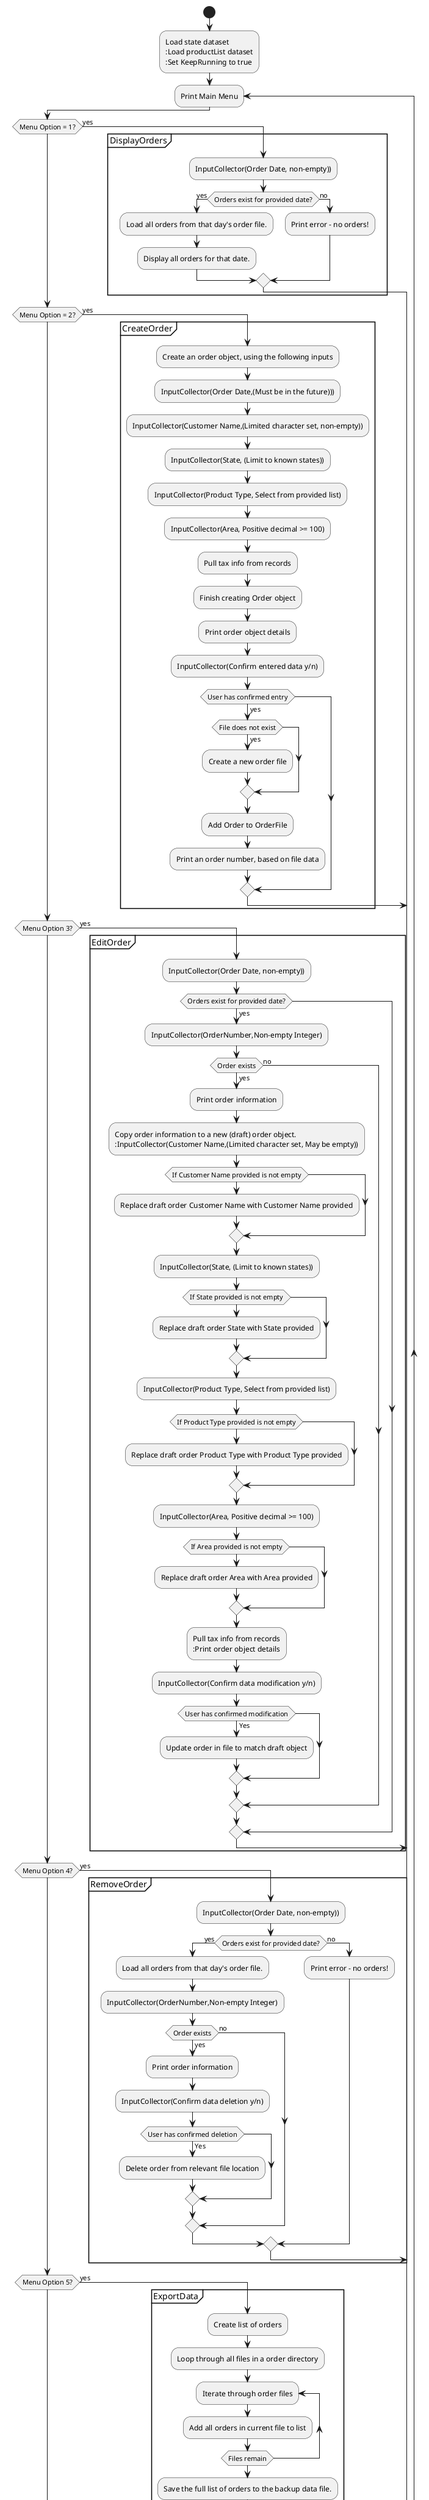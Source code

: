@startuml
start
:Load state dataset
:Load productList dataset
:Set KeepRunning to true;
repeat :Print Main Menu;
!pragma useVerticalIf on
if (Menu Option = 1?) then (yes)
  partition  DisplayOrders {
    :InputCollector(Order Date, non-empty));
    if (Orders exist for provided date?) then (yes)
    :Load all orders from that day's order file.;
    :Display all orders for that date.;
    else (no)
    :Print error - no orders!;
    endif
  }
elseif (Menu Option = 2?) then (yes)
   partition  CreateOrder {
    :Create an order object, using the following inputs;
    :InputCollector(Order Date,(Must be in the future)));
    :InputCollector(Customer Name,(Limited character set, non-empty));
    :InputCollector(State, (Limit to known states));
    :InputCollector(Product Type, Select from provided list);
    :InputCollector(Area, Positive decimal >= 100);
    :Pull tax info from records;
    :Finish creating Order object;
    :Print order object details;
    :InputCollector(Confirm entered data y/n);
    if (User has confirmed entry) then (yes)
    if (File does not exist) then (yes)
    :Create a new order file;
    endif
    :Add Order to OrderFile;
    :Print an order number, based on file data;
    endif
  }
elseif (Menu Option 3?) then (yes)
  partition  EditOrder {
    :InputCollector(Order Date, non-empty));
    if (Orders exist for provided date?) then (yes)
      :InputCollector(OrderNumber,Non-empty Integer);
      if(Order exists) then (yes)
        :Print order information;
        :Copy order information to a new (draft) order object.
        :InputCollector(Customer Name,(Limited character set, May be empty));
        if(If Customer Name provided is not empty)
        :Replace draft order Customer Name with Customer Name provided;
        endif
        :InputCollector(State, (Limit to known states));
        if(If State provided is not empty)
        :Replace draft order State with State provided;
        endif
        :InputCollector(Product Type, Select from provided list);
        if(If Product Type provided is not empty)
        :Replace draft order Product Type with Product Type provided;
        endif
        :InputCollector(Area, Positive decimal >= 100);
        if(If Area provided is not empty)
        :Replace draft order Area with Area provided;
        endif
        :Pull tax info from records
        :Print order object details;
        :InputCollector(Confirm data modification y/n);
        if (User has confirmed modification) then (Yes)
        :Update order in file to match draft object;
        endif
        else (no)
      endif
    endif
  }
elseif (Menu Option 4?) then (yes)
  partition  RemoveOrder {
    :InputCollector(Order Date, non-empty));
    if (Orders exist for provided date?) then (yes)
      :Load all orders from that day's order file.;
      :InputCollector(OrderNumber,Non-empty Integer);
      if(Order exists) then (yes)
        :Print order information;
        :InputCollector(Confirm data deletion y/n);
        if (User has confirmed deletion) then (Yes)
        :Delete order from relevant file location;
        endif
      else (no)
      endif
    else (no)
      :Print error - no orders!;
    endif
  }
elseif (Menu Option 5?) then (yes)
  partition  ExportData {
    :Create list of orders;
    :Loop through all files in a order directory;
    repeat :Iterate through order files;
      :Add all orders in current file to list;
    repeat while (Files remain)
    :Save the full list of orders to the backup data file.;
  }
elseif (Menu Option 6?) then (yes)
  :Set KeepRunning to false;;
else (no)
endif
repeat while (KeepRunnning is true?)
stop

repeat :InputCollector;
note left
InputCollector takes additional validation methods as arguments
these are then applied in the validation condition;
end note
!pragma useVerticalIf on
if (Input is valid and non-empty) then (yes)
  if (Numerical bounds provided) then (yes)
     if(Input within numerical bounds)
       :Input is valid, set awaitInput to false;
     endif
  else
    :Input is valid, set awaitInput to false;
  stop
  endif
endif
repeat while (Await input?)
:Return input;

@enduml
